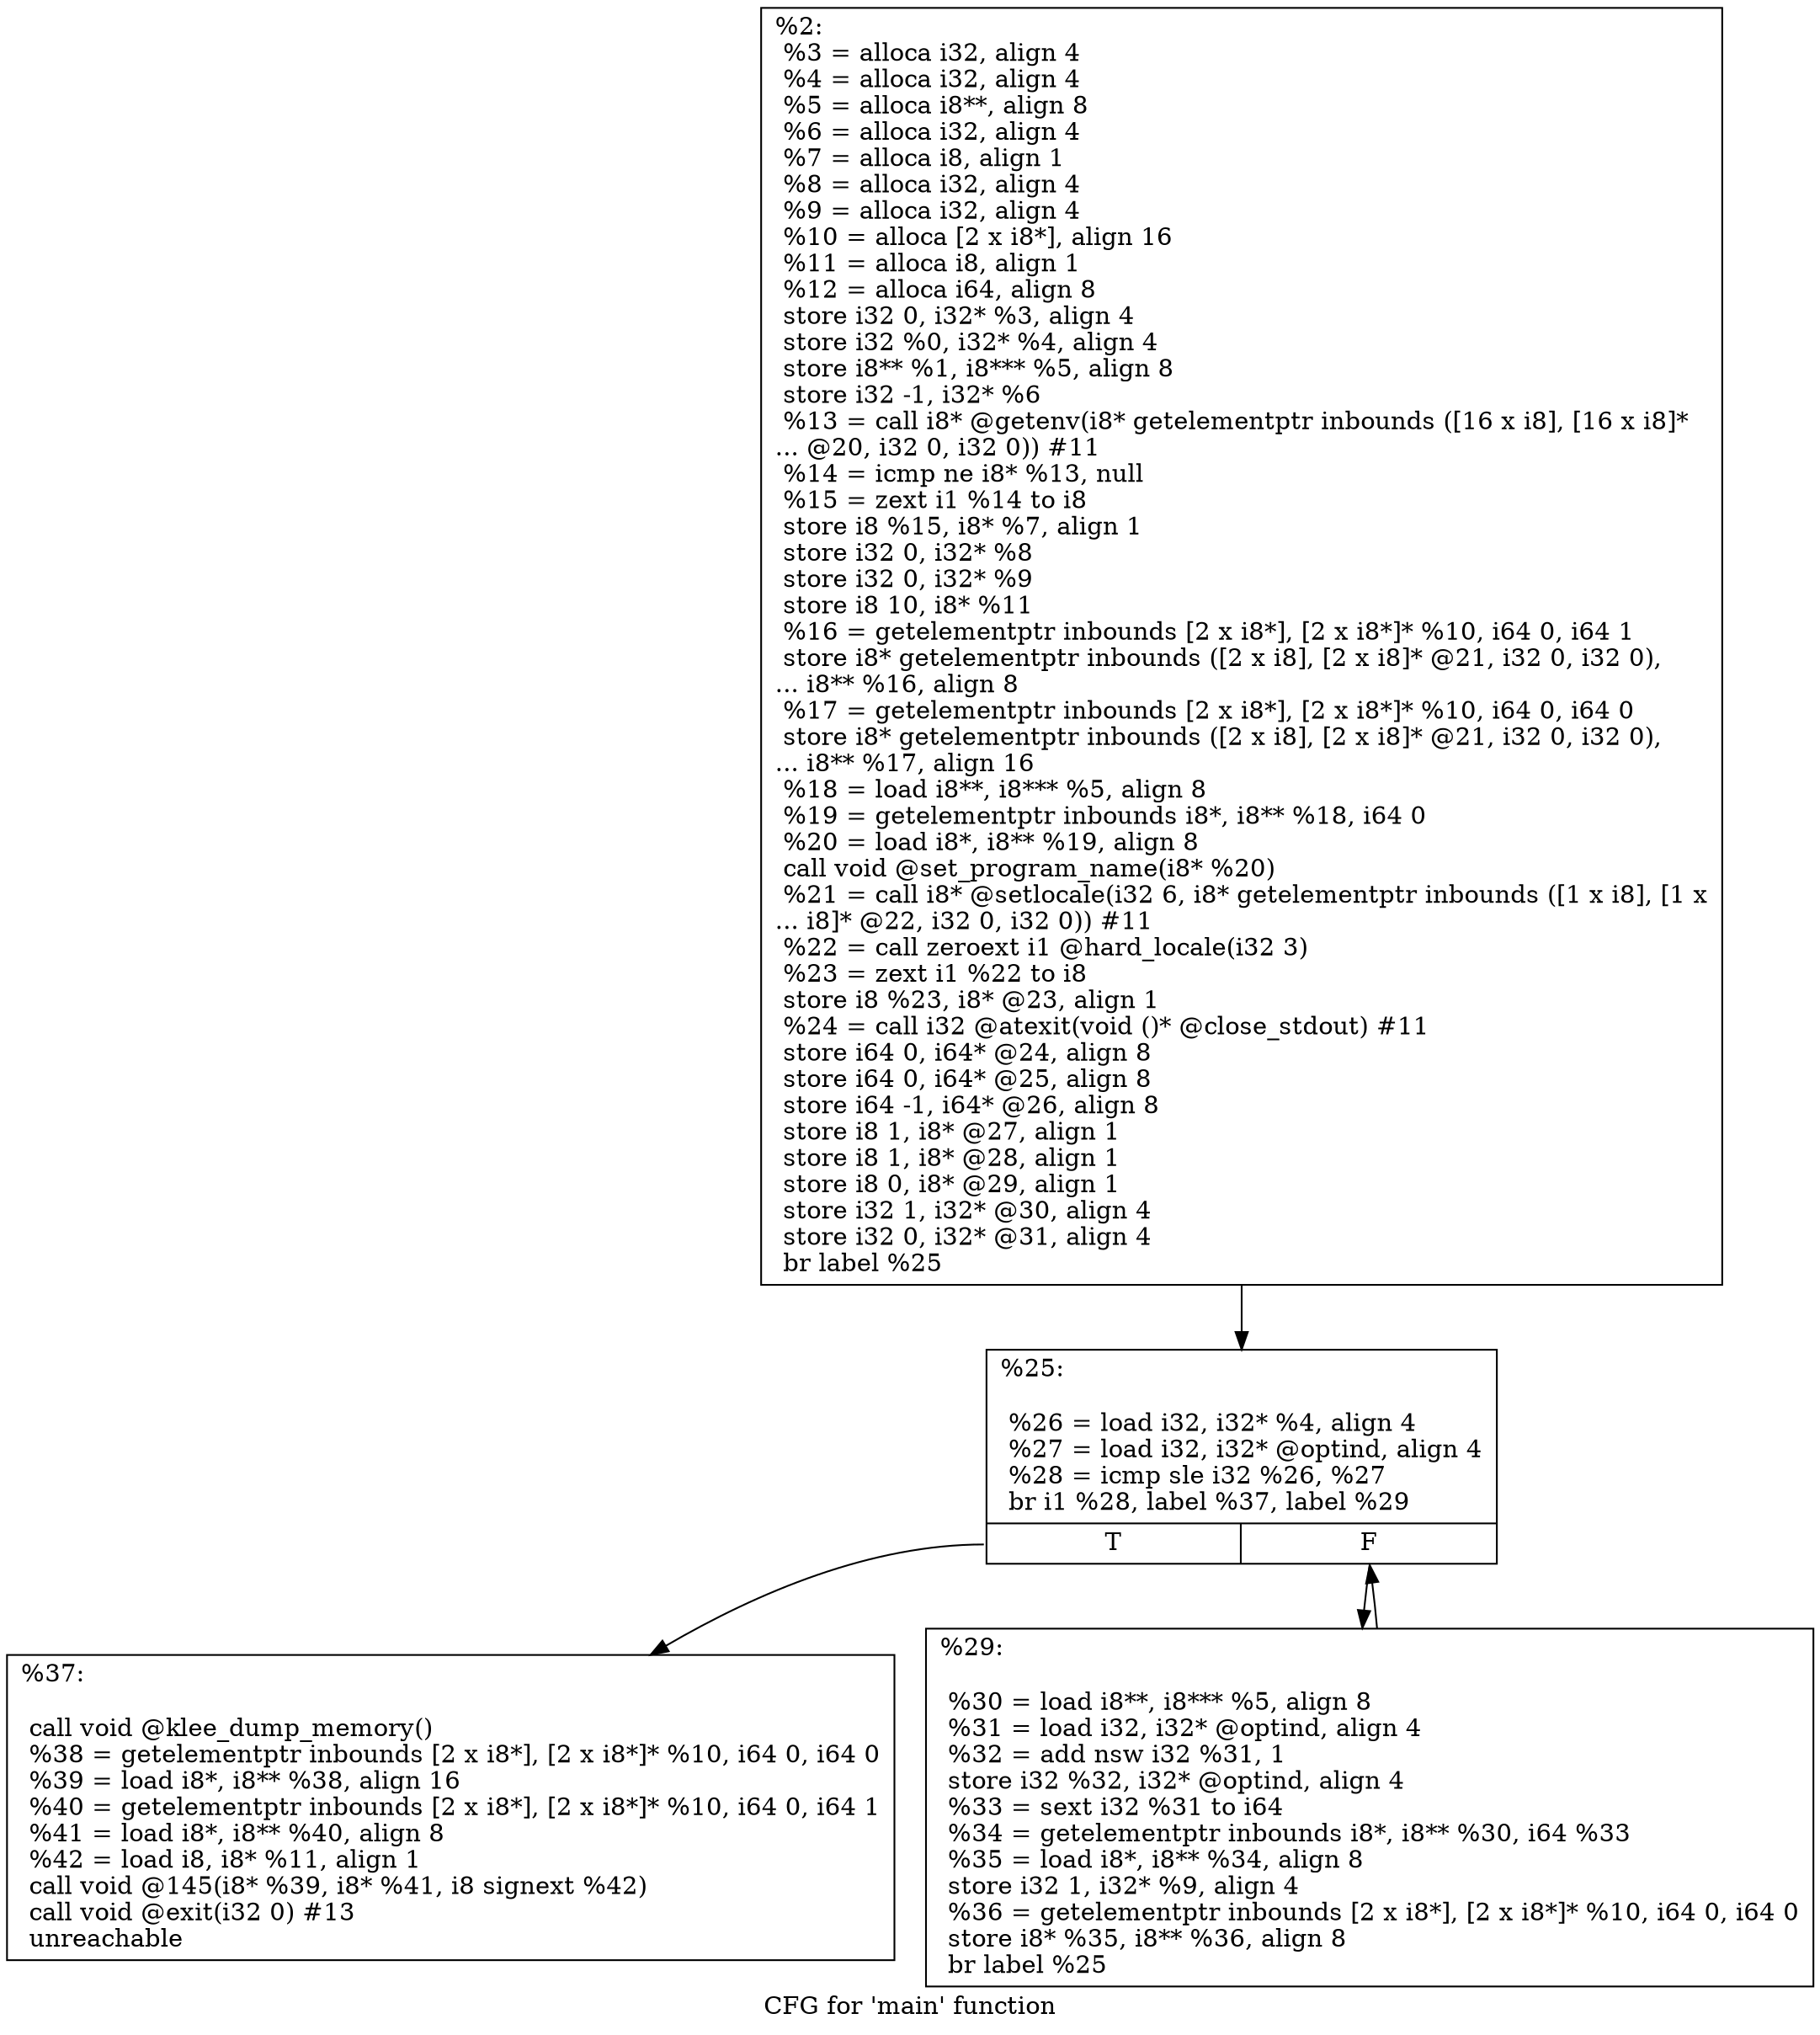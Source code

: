digraph "CFG for 'main' function" {
	label="CFG for 'main' function";

	Node0x4cb3e90 [shape=record,label="{%2:\l  %3 = alloca i32, align 4\l  %4 = alloca i32, align 4\l  %5 = alloca i8**, align 8\l  %6 = alloca i32, align 4\l  %7 = alloca i8, align 1\l  %8 = alloca i32, align 4\l  %9 = alloca i32, align 4\l  %10 = alloca [2 x i8*], align 16\l  %11 = alloca i8, align 1\l  %12 = alloca i64, align 8\l  store i32 0, i32* %3, align 4\l  store i32 %0, i32* %4, align 4\l  store i8** %1, i8*** %5, align 8\l  store i32 -1, i32* %6\l  %13 = call i8* @getenv(i8* getelementptr inbounds ([16 x i8], [16 x i8]*\l... @20, i32 0, i32 0)) #11\l  %14 = icmp ne i8* %13, null\l  %15 = zext i1 %14 to i8\l  store i8 %15, i8* %7, align 1\l  store i32 0, i32* %8\l  store i32 0, i32* %9\l  store i8 10, i8* %11\l  %16 = getelementptr inbounds [2 x i8*], [2 x i8*]* %10, i64 0, i64 1\l  store i8* getelementptr inbounds ([2 x i8], [2 x i8]* @21, i32 0, i32 0),\l... i8** %16, align 8\l  %17 = getelementptr inbounds [2 x i8*], [2 x i8*]* %10, i64 0, i64 0\l  store i8* getelementptr inbounds ([2 x i8], [2 x i8]* @21, i32 0, i32 0),\l... i8** %17, align 16\l  %18 = load i8**, i8*** %5, align 8\l  %19 = getelementptr inbounds i8*, i8** %18, i64 0\l  %20 = load i8*, i8** %19, align 8\l  call void @set_program_name(i8* %20)\l  %21 = call i8* @setlocale(i32 6, i8* getelementptr inbounds ([1 x i8], [1 x\l... i8]* @22, i32 0, i32 0)) #11\l  %22 = call zeroext i1 @hard_locale(i32 3)\l  %23 = zext i1 %22 to i8\l  store i8 %23, i8* @23, align 1\l  %24 = call i32 @atexit(void ()* @close_stdout) #11\l  store i64 0, i64* @24, align 8\l  store i64 0, i64* @25, align 8\l  store i64 -1, i64* @26, align 8\l  store i8 1, i8* @27, align 1\l  store i8 1, i8* @28, align 1\l  store i8 0, i8* @29, align 1\l  store i32 1, i32* @30, align 4\l  store i32 0, i32* @31, align 4\l  br label %25\l}"];
	Node0x4cb3e90 -> Node0x4cb3ee0;
	Node0x4cb3ee0 [shape=record,label="{%25:\l\l  %26 = load i32, i32* %4, align 4\l  %27 = load i32, i32* @optind, align 4\l  %28 = icmp sle i32 %26, %27\l  br i1 %28, label %37, label %29\l|{<s0>T|<s1>F}}"];
	Node0x4cb3ee0:s0 -> Node0x4cb3f80;
	Node0x4cb3ee0:s1 -> Node0x4cb3f30;
	Node0x4cb3f30 [shape=record,label="{%29:\l\l  %30 = load i8**, i8*** %5, align 8\l  %31 = load i32, i32* @optind, align 4\l  %32 = add nsw i32 %31, 1\l  store i32 %32, i32* @optind, align 4\l  %33 = sext i32 %31 to i64\l  %34 = getelementptr inbounds i8*, i8** %30, i64 %33\l  %35 = load i8*, i8** %34, align 8\l  store i32 1, i32* %9, align 4\l  %36 = getelementptr inbounds [2 x i8*], [2 x i8*]* %10, i64 0, i64 0\l  store i8* %35, i8** %36, align 8\l  br label %25\l}"];
	Node0x4cb3f30 -> Node0x4cb3ee0;
	Node0x4cb3f80 [shape=record,label="{%37:\l\l  call void @klee_dump_memory()\l  %38 = getelementptr inbounds [2 x i8*], [2 x i8*]* %10, i64 0, i64 0\l  %39 = load i8*, i8** %38, align 16\l  %40 = getelementptr inbounds [2 x i8*], [2 x i8*]* %10, i64 0, i64 1\l  %41 = load i8*, i8** %40, align 8\l  %42 = load i8, i8* %11, align 1\l  call void @145(i8* %39, i8* %41, i8 signext %42)\l  call void @exit(i32 0) #13\l  unreachable\l}"];
}
